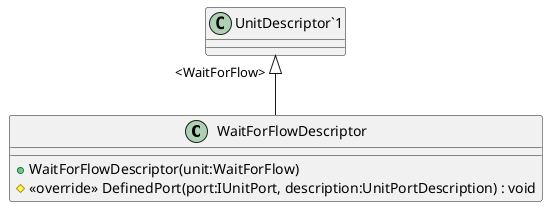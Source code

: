 @startuml
class WaitForFlowDescriptor {
    + WaitForFlowDescriptor(unit:WaitForFlow)
    # <<override>> DefinedPort(port:IUnitPort, description:UnitPortDescription) : void
}
"UnitDescriptor`1" "<WaitForFlow>" <|-- WaitForFlowDescriptor
@enduml
